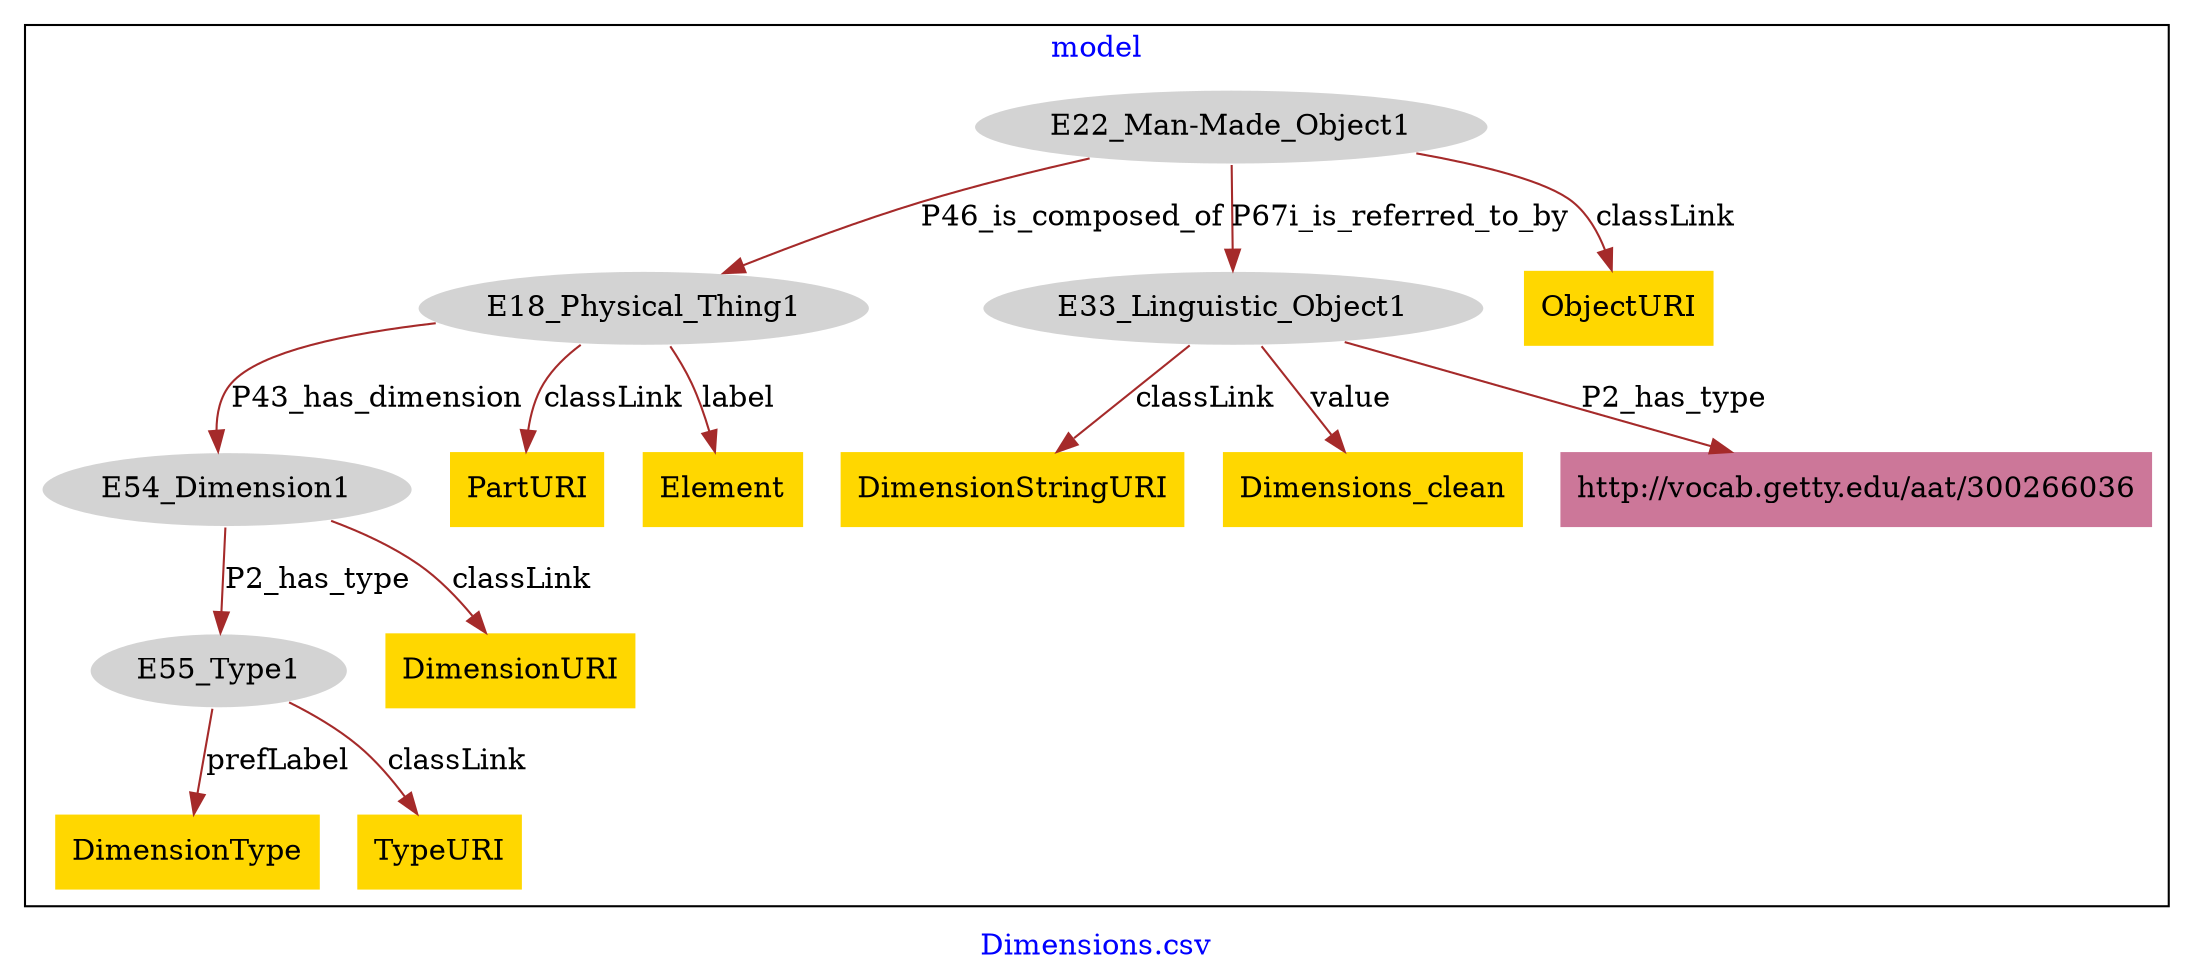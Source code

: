 digraph n0 {
fontcolor="blue"
remincross="true"
label="Dimensions.csv"
subgraph cluster {
label="model"
n2[style="filled",color="white",fillcolor="lightgray",label="E18_Physical_Thing1"];
n3[style="filled",color="white",fillcolor="lightgray",label="E54_Dimension1"];
n4[style="filled",color="white",fillcolor="lightgray",label="E22_Man-Made_Object1"];
n5[style="filled",color="white",fillcolor="lightgray",label="E33_Linguistic_Object1"];
n6[style="filled",color="white",fillcolor="lightgray",label="E55_Type1"];
n7[shape="plaintext",style="filled",fillcolor="gold",label="DimensionStringURI"];
n8[shape="plaintext",style="filled",fillcolor="gold",label="Dimensions_clean"];
n9[shape="plaintext",style="filled",fillcolor="gold",label="PartURI"];
n10[shape="plaintext",style="filled",fillcolor="gold",label="ObjectURI"];
n11[shape="plaintext",style="filled",fillcolor="gold",label="Element"];
n12[shape="plaintext",style="filled",fillcolor="gold",label="DimensionType"];
n13[shape="plaintext",style="filled",fillcolor="gold",label="DimensionURI"];
n14[shape="plaintext",style="filled",fillcolor="gold",label="TypeURI"];
n15[shape="plaintext",style="filled",fillcolor="#CC7799",label="http://vocab.getty.edu/aat/300266036"];
}
n2 -> n3[color="brown",fontcolor="black",label="P43_has_dimension"]
n4 -> n2[color="brown",fontcolor="black",label="P46_is_composed_of"]
n4 -> n5[color="brown",fontcolor="black",label="P67i_is_referred_to_by"]
n3 -> n6[color="brown",fontcolor="black",label="P2_has_type"]
n5 -> n7[color="brown",fontcolor="black",label="classLink"]
n5 -> n8[color="brown",fontcolor="black",label="value"]
n2 -> n9[color="brown",fontcolor="black",label="classLink"]
n4 -> n10[color="brown",fontcolor="black",label="classLink"]
n2 -> n11[color="brown",fontcolor="black",label="label"]
n6 -> n12[color="brown",fontcolor="black",label="prefLabel"]
n3 -> n13[color="brown",fontcolor="black",label="classLink"]
n6 -> n14[color="brown",fontcolor="black",label="classLink"]
n5 -> n15[color="brown",fontcolor="black",label="P2_has_type"]
}
